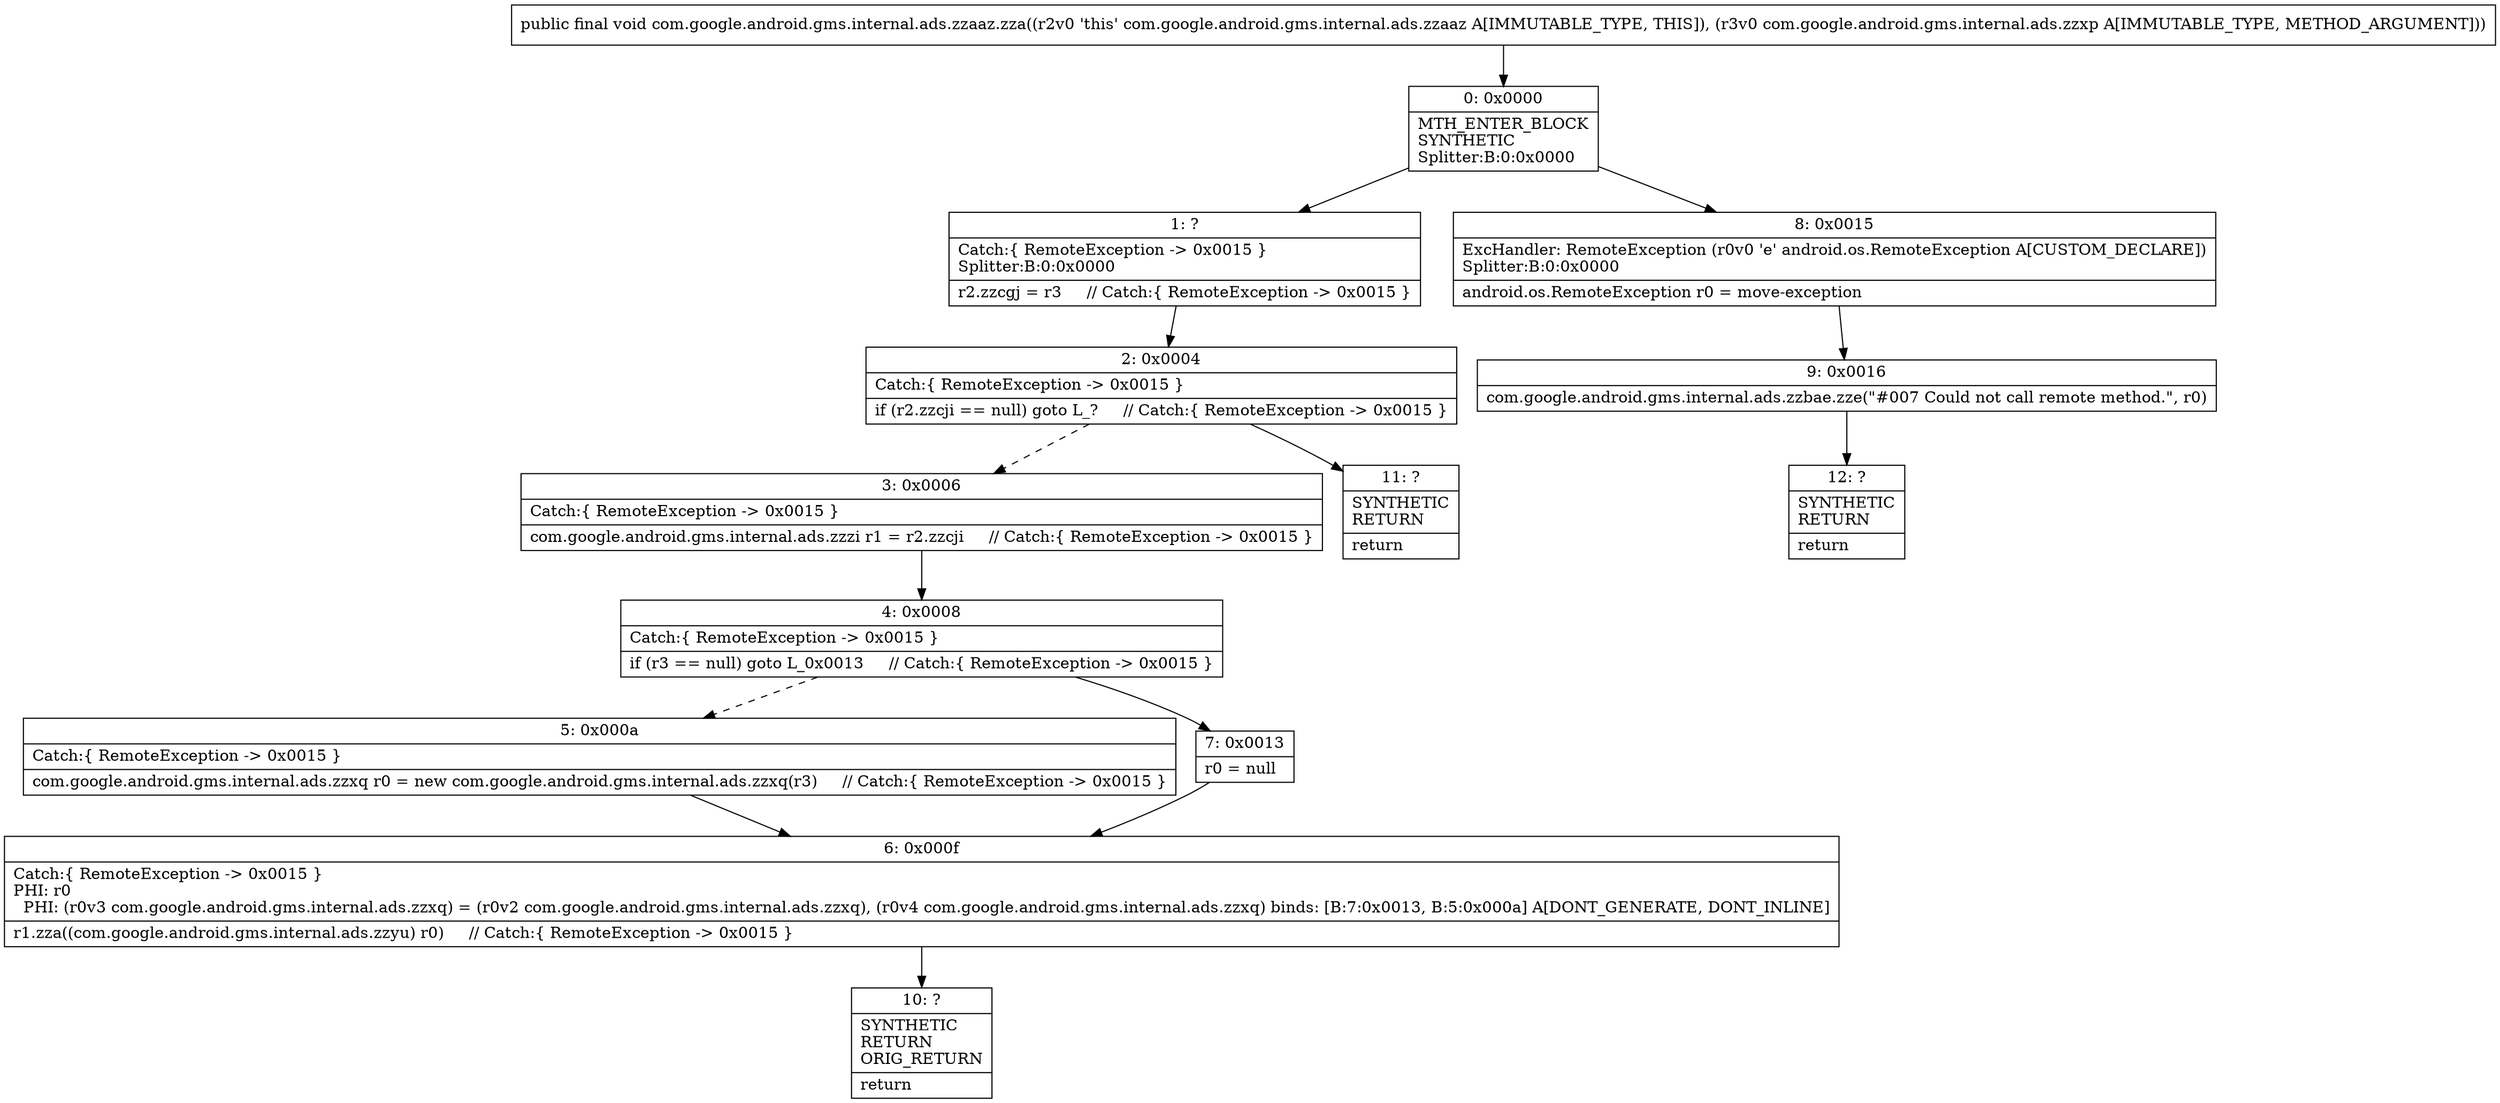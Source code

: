 digraph "CFG forcom.google.android.gms.internal.ads.zzaaz.zza(Lcom\/google\/android\/gms\/internal\/ads\/zzxp;)V" {
Node_0 [shape=record,label="{0\:\ 0x0000|MTH_ENTER_BLOCK\lSYNTHETIC\lSplitter:B:0:0x0000\l}"];
Node_1 [shape=record,label="{1\:\ ?|Catch:\{ RemoteException \-\> 0x0015 \}\lSplitter:B:0:0x0000\l|r2.zzcgj = r3     \/\/ Catch:\{ RemoteException \-\> 0x0015 \}\l}"];
Node_2 [shape=record,label="{2\:\ 0x0004|Catch:\{ RemoteException \-\> 0x0015 \}\l|if (r2.zzcji == null) goto L_?     \/\/ Catch:\{ RemoteException \-\> 0x0015 \}\l}"];
Node_3 [shape=record,label="{3\:\ 0x0006|Catch:\{ RemoteException \-\> 0x0015 \}\l|com.google.android.gms.internal.ads.zzzi r1 = r2.zzcji     \/\/ Catch:\{ RemoteException \-\> 0x0015 \}\l}"];
Node_4 [shape=record,label="{4\:\ 0x0008|Catch:\{ RemoteException \-\> 0x0015 \}\l|if (r3 == null) goto L_0x0013     \/\/ Catch:\{ RemoteException \-\> 0x0015 \}\l}"];
Node_5 [shape=record,label="{5\:\ 0x000a|Catch:\{ RemoteException \-\> 0x0015 \}\l|com.google.android.gms.internal.ads.zzxq r0 = new com.google.android.gms.internal.ads.zzxq(r3)     \/\/ Catch:\{ RemoteException \-\> 0x0015 \}\l}"];
Node_6 [shape=record,label="{6\:\ 0x000f|Catch:\{ RemoteException \-\> 0x0015 \}\lPHI: r0 \l  PHI: (r0v3 com.google.android.gms.internal.ads.zzxq) = (r0v2 com.google.android.gms.internal.ads.zzxq), (r0v4 com.google.android.gms.internal.ads.zzxq) binds: [B:7:0x0013, B:5:0x000a] A[DONT_GENERATE, DONT_INLINE]\l|r1.zza((com.google.android.gms.internal.ads.zzyu) r0)     \/\/ Catch:\{ RemoteException \-\> 0x0015 \}\l}"];
Node_7 [shape=record,label="{7\:\ 0x0013|r0 = null\l}"];
Node_8 [shape=record,label="{8\:\ 0x0015|ExcHandler: RemoteException (r0v0 'e' android.os.RemoteException A[CUSTOM_DECLARE])\lSplitter:B:0:0x0000\l|android.os.RemoteException r0 = move\-exception\l}"];
Node_9 [shape=record,label="{9\:\ 0x0016|com.google.android.gms.internal.ads.zzbae.zze(\"#007 Could not call remote method.\", r0)\l}"];
Node_10 [shape=record,label="{10\:\ ?|SYNTHETIC\lRETURN\lORIG_RETURN\l|return\l}"];
Node_11 [shape=record,label="{11\:\ ?|SYNTHETIC\lRETURN\l|return\l}"];
Node_12 [shape=record,label="{12\:\ ?|SYNTHETIC\lRETURN\l|return\l}"];
MethodNode[shape=record,label="{public final void com.google.android.gms.internal.ads.zzaaz.zza((r2v0 'this' com.google.android.gms.internal.ads.zzaaz A[IMMUTABLE_TYPE, THIS]), (r3v0 com.google.android.gms.internal.ads.zzxp A[IMMUTABLE_TYPE, METHOD_ARGUMENT])) }"];
MethodNode -> Node_0;
Node_0 -> Node_1;
Node_0 -> Node_8;
Node_1 -> Node_2;
Node_2 -> Node_3[style=dashed];
Node_2 -> Node_11;
Node_3 -> Node_4;
Node_4 -> Node_5[style=dashed];
Node_4 -> Node_7;
Node_5 -> Node_6;
Node_6 -> Node_10;
Node_7 -> Node_6;
Node_8 -> Node_9;
Node_9 -> Node_12;
}


